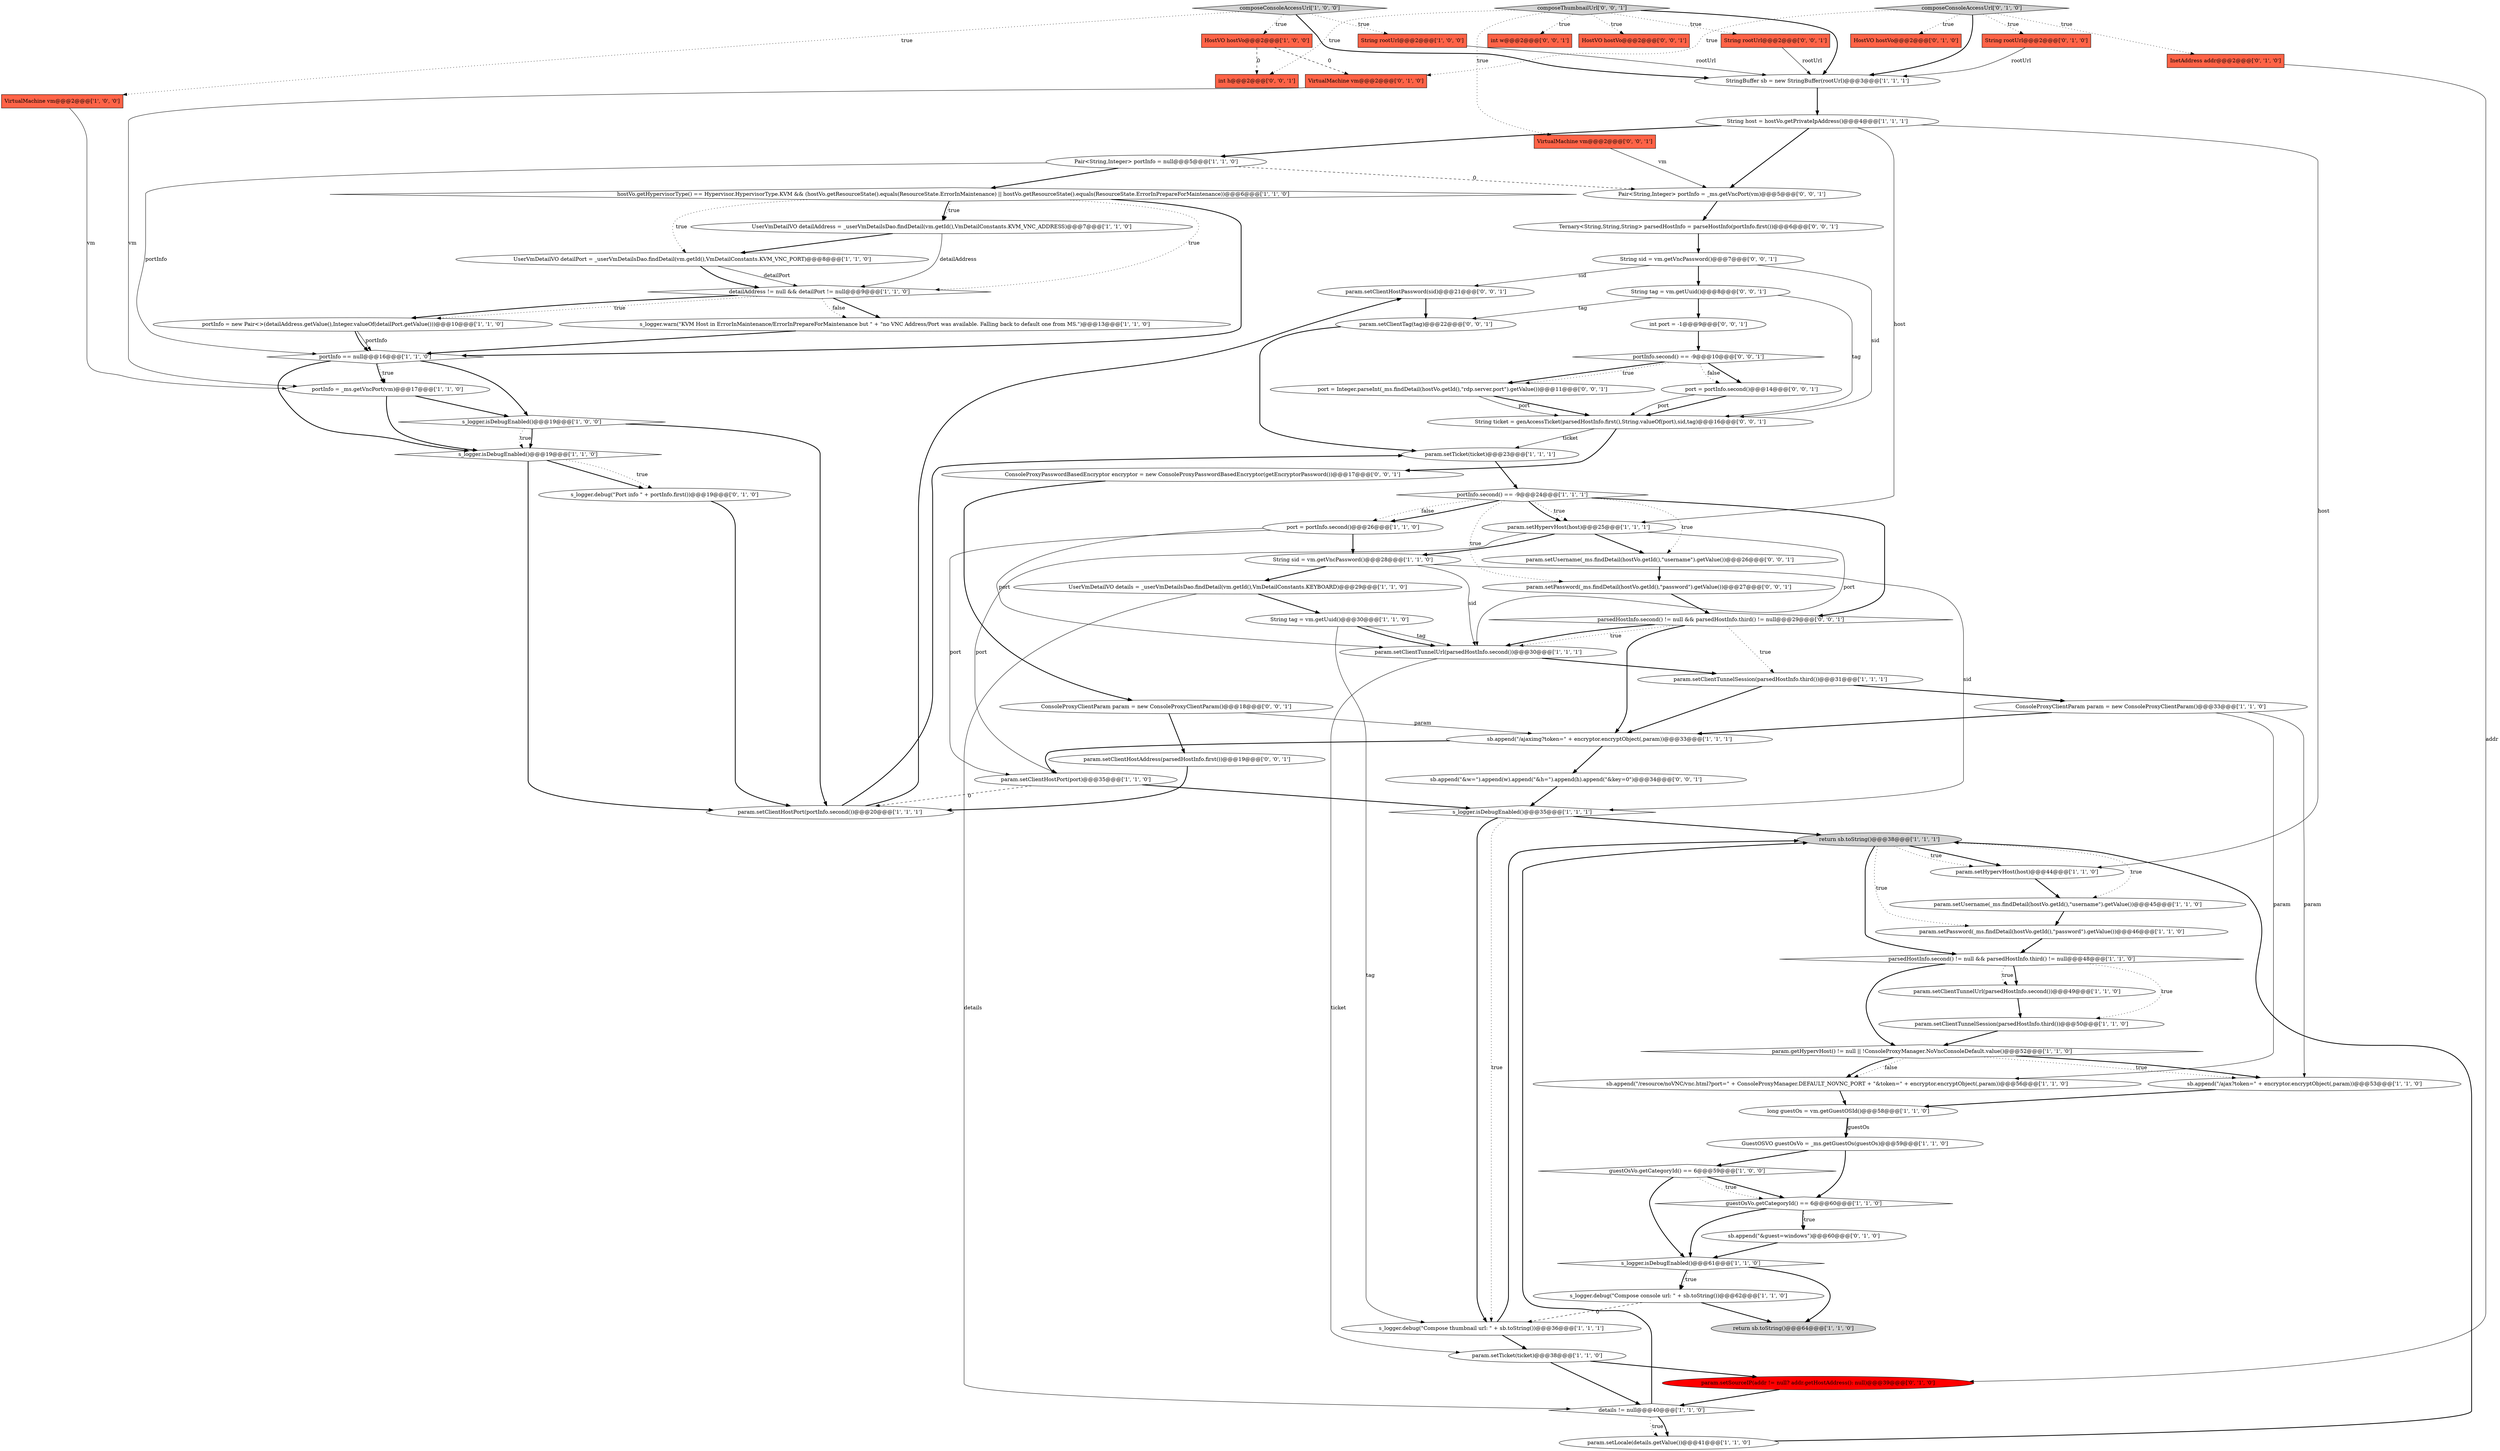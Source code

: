digraph {
63 [style = filled, label = "param.setClientHostPassword(sid)@@@21@@@['0', '0', '1']", fillcolor = white, shape = ellipse image = "AAA0AAABBB3BBB"];
52 [style = filled, label = "HostVO hostVo@@@2@@@['0', '1', '0']", fillcolor = tomato, shape = box image = "AAA0AAABBB2BBB"];
31 [style = filled, label = "VirtualMachine vm@@@2@@@['1', '0', '0']", fillcolor = tomato, shape = box image = "AAA0AAABBB1BBB"];
67 [style = filled, label = "Ternary<String,String,String> parsedHostInfo = parseHostInfo(portInfo.first())@@@6@@@['0', '0', '1']", fillcolor = white, shape = ellipse image = "AAA0AAABBB3BBB"];
46 [style = filled, label = "port = portInfo.second()@@@26@@@['1', '1', '0']", fillcolor = white, shape = ellipse image = "AAA0AAABBB1BBB"];
38 [style = filled, label = "param.setUsername(_ms.findDetail(hostVo.getId(),\"username\").getValue())@@@45@@@['1', '1', '0']", fillcolor = white, shape = ellipse image = "AAA0AAABBB1BBB"];
18 [style = filled, label = "ConsoleProxyClientParam param = new ConsoleProxyClientParam()@@@33@@@['1', '1', '0']", fillcolor = white, shape = ellipse image = "AAA0AAABBB1BBB"];
53 [style = filled, label = "s_logger.debug(\"Port info \" + portInfo.first())@@@19@@@['0', '1', '0']", fillcolor = white, shape = ellipse image = "AAA0AAABBB2BBB"];
76 [style = filled, label = "HostVO hostVo@@@2@@@['0', '0', '1']", fillcolor = tomato, shape = box image = "AAA0AAABBB3BBB"];
23 [style = filled, label = "param.setLocale(details.getValue())@@@41@@@['1', '1', '0']", fillcolor = white, shape = ellipse image = "AAA0AAABBB1BBB"];
14 [style = filled, label = "portInfo = _ms.getVncPort(vm)@@@17@@@['1', '1', '0']", fillcolor = white, shape = ellipse image = "AAA0AAABBB1BBB"];
24 [style = filled, label = "s_logger.debug(\"Compose console url: \" + sb.toString())@@@62@@@['1', '1', '0']", fillcolor = white, shape = ellipse image = "AAA0AAABBB1BBB"];
40 [style = filled, label = "return sb.toString()@@@38@@@['1', '1', '1']", fillcolor = lightgray, shape = ellipse image = "AAA0AAABBB1BBB"];
47 [style = filled, label = "details != null@@@40@@@['1', '1', '0']", fillcolor = white, shape = diamond image = "AAA0AAABBB1BBB"];
51 [style = filled, label = "sb.append(\"/ajaximg?token=\" + encryptor.encryptObject(,param))@@@33@@@['1', '1', '1']", fillcolor = white, shape = ellipse image = "AAA0AAABBB1BBB"];
48 [style = filled, label = "param.setPassword(_ms.findDetail(hostVo.getId(),\"password\").getValue())@@@46@@@['1', '1', '0']", fillcolor = white, shape = ellipse image = "AAA0AAABBB1BBB"];
9 [style = filled, label = "UserVmDetailVO details = _userVmDetailsDao.findDetail(vm.getId(),VmDetailConstants.KEYBOARD)@@@29@@@['1', '1', '0']", fillcolor = white, shape = ellipse image = "AAA0AAABBB1BBB"];
1 [style = filled, label = "param.setTicket(ticket)@@@38@@@['1', '1', '0']", fillcolor = white, shape = ellipse image = "AAA0AAABBB1BBB"];
60 [style = filled, label = "String tag = vm.getUuid()@@@8@@@['0', '0', '1']", fillcolor = white, shape = ellipse image = "AAA0AAABBB3BBB"];
55 [style = filled, label = "sb.append(\"&guest=windows\")@@@60@@@['0', '1', '0']", fillcolor = white, shape = ellipse image = "AAA0AAABBB2BBB"];
49 [style = filled, label = "String host = hostVo.getPrivateIpAddress()@@@4@@@['1', '1', '1']", fillcolor = white, shape = ellipse image = "AAA0AAABBB1BBB"];
42 [style = filled, label = "sb.append(\"/resource/noVNC/vnc.html?port=\" + ConsoleProxyManager.DEFAULT_NOVNC_PORT + \"&token=\" + encryptor.encryptObject(,param))@@@56@@@['1', '1', '0']", fillcolor = white, shape = ellipse image = "AAA0AAABBB1BBB"];
17 [style = filled, label = "param.setTicket(ticket)@@@23@@@['1', '1', '1']", fillcolor = white, shape = ellipse image = "AAA0AAABBB1BBB"];
82 [style = filled, label = "int h@@@2@@@['0', '0', '1']", fillcolor = tomato, shape = box image = "AAA0AAABBB3BBB"];
64 [style = filled, label = "composeThumbnailUrl['0', '0', '1']", fillcolor = lightgray, shape = diamond image = "AAA0AAABBB3BBB"];
34 [style = filled, label = "Pair<String,Integer> portInfo = null@@@5@@@['1', '1', '0']", fillcolor = white, shape = ellipse image = "AAA0AAABBB1BBB"];
75 [style = filled, label = "ConsoleProxyPasswordBasedEncryptor encryptor = new ConsoleProxyPasswordBasedEncryptor(getEncryptorPassword())@@@17@@@['0', '0', '1']", fillcolor = white, shape = ellipse image = "AAA0AAABBB3BBB"];
3 [style = filled, label = "portInfo == null@@@16@@@['1', '1', '0']", fillcolor = white, shape = diamond image = "AAA0AAABBB1BBB"];
61 [style = filled, label = "parsedHostInfo.second() != null && parsedHostInfo.third() != null@@@29@@@['0', '0', '1']", fillcolor = white, shape = diamond image = "AAA0AAABBB3BBB"];
5 [style = filled, label = "param.setClientHostPort(portInfo.second())@@@20@@@['1', '1', '1']", fillcolor = white, shape = ellipse image = "AAA0AAABBB1BBB"];
20 [style = filled, label = "param.setHypervHost(host)@@@44@@@['1', '1', '0']", fillcolor = white, shape = ellipse image = "AAA0AAABBB1BBB"];
57 [style = filled, label = "param.setSourceIP(addr != null? addr.getHostAddress(): null)@@@39@@@['0', '1', '0']", fillcolor = red, shape = ellipse image = "AAA1AAABBB2BBB"];
26 [style = filled, label = "param.setClientTunnelSession(parsedHostInfo.third())@@@50@@@['1', '1', '0']", fillcolor = white, shape = ellipse image = "AAA0AAABBB1BBB"];
45 [style = filled, label = "s_logger.isDebugEnabled()@@@19@@@['1', '1', '0']", fillcolor = white, shape = diamond image = "AAA0AAABBB1BBB"];
71 [style = filled, label = "int port = -1@@@9@@@['0', '0', '1']", fillcolor = white, shape = ellipse image = "AAA0AAABBB3BBB"];
22 [style = filled, label = "StringBuffer sb = new StringBuffer(rootUrl)@@@3@@@['1', '1', '1']", fillcolor = white, shape = ellipse image = "AAA0AAABBB1BBB"];
43 [style = filled, label = "param.getHypervHost() != null || !ConsoleProxyManager.NoVncConsoleDefault.value()@@@52@@@['1', '1', '0']", fillcolor = white, shape = diamond image = "AAA0AAABBB1BBB"];
13 [style = filled, label = "param.setClientHostPort(port)@@@35@@@['1', '1', '0']", fillcolor = white, shape = ellipse image = "AAA0AAABBB1BBB"];
4 [style = filled, label = "long guestOs = vm.getGuestOSId()@@@58@@@['1', '1', '0']", fillcolor = white, shape = ellipse image = "AAA0AAABBB1BBB"];
32 [style = filled, label = "GuestOSVO guestOsVo = _ms.getGuestOs(guestOs)@@@59@@@['1', '1', '0']", fillcolor = white, shape = ellipse image = "AAA0AAABBB1BBB"];
59 [style = filled, label = "VirtualMachine vm@@@2@@@['0', '1', '0']", fillcolor = tomato, shape = box image = "AAA1AAABBB2BBB"];
12 [style = filled, label = "hostVo.getHypervisorType() == Hypervisor.HypervisorType.KVM && (hostVo.getResourceState().equals(ResourceState.ErrorInMaintenance) || hostVo.getResourceState().equals(ResourceState.ErrorInPrepareForMaintenance))@@@6@@@['1', '1', '0']", fillcolor = white, shape = diamond image = "AAA0AAABBB1BBB"];
77 [style = filled, label = "param.setUsername(_ms.findDetail(hostVo.getId(),\"username\").getValue())@@@26@@@['0', '0', '1']", fillcolor = white, shape = ellipse image = "AAA0AAABBB3BBB"];
11 [style = filled, label = "sb.append(\"/ajax?token=\" + encryptor.encryptObject(,param))@@@53@@@['1', '1', '0']", fillcolor = white, shape = ellipse image = "AAA0AAABBB1BBB"];
73 [style = filled, label = "param.setPassword(_ms.findDetail(hostVo.getId(),\"password\").getValue())@@@27@@@['0', '0', '1']", fillcolor = white, shape = ellipse image = "AAA0AAABBB3BBB"];
69 [style = filled, label = "port = portInfo.second()@@@14@@@['0', '0', '1']", fillcolor = white, shape = ellipse image = "AAA0AAABBB3BBB"];
8 [style = filled, label = "param.setHypervHost(host)@@@25@@@['1', '1', '1']", fillcolor = white, shape = ellipse image = "AAA0AAABBB1BBB"];
78 [style = filled, label = "int w@@@2@@@['0', '0', '1']", fillcolor = tomato, shape = box image = "AAA0AAABBB3BBB"];
74 [style = filled, label = "param.setClientTag(tag)@@@22@@@['0', '0', '1']", fillcolor = white, shape = ellipse image = "AAA0AAABBB3BBB"];
10 [style = filled, label = "portInfo.second() == -9@@@24@@@['1', '1', '1']", fillcolor = white, shape = diamond image = "AAA0AAABBB1BBB"];
41 [style = filled, label = "guestOsVo.getCategoryId() == 6@@@60@@@['1', '1', '0']", fillcolor = white, shape = diamond image = "AAA0AAABBB1BBB"];
2 [style = filled, label = "String rootUrl@@@2@@@['1', '0', '0']", fillcolor = tomato, shape = box image = "AAA0AAABBB1BBB"];
19 [style = filled, label = "s_logger.warn(\"KVM Host in ErrorInMaintenance/ErrorInPrepareForMaintenance but \" + \"no VNC Address/Port was available. Falling back to default one from MS.\")@@@13@@@['1', '1', '0']", fillcolor = white, shape = ellipse image = "AAA0AAABBB1BBB"];
21 [style = filled, label = "s_logger.debug(\"Compose thumbnail url: \" + sb.toString())@@@36@@@['1', '1', '1']", fillcolor = white, shape = ellipse image = "AAA0AAABBB1BBB"];
27 [style = filled, label = "return sb.toString()@@@64@@@['1', '1', '0']", fillcolor = lightgray, shape = ellipse image = "AAA0AAABBB1BBB"];
37 [style = filled, label = "param.setClientTunnelSession(parsedHostInfo.third())@@@31@@@['1', '1', '1']", fillcolor = white, shape = ellipse image = "AAA0AAABBB1BBB"];
28 [style = filled, label = "String sid = vm.getVncPassword()@@@28@@@['1', '1', '0']", fillcolor = white, shape = ellipse image = "AAA0AAABBB1BBB"];
81 [style = filled, label = "sb.append(\"&w=\").append(w).append(\"&h=\").append(h).append(\"&key=0\")@@@34@@@['0', '0', '1']", fillcolor = white, shape = ellipse image = "AAA0AAABBB3BBB"];
33 [style = filled, label = "HostVO hostVo@@@2@@@['1', '0', '0']", fillcolor = tomato, shape = box image = "AAA1AAABBB1BBB"];
58 [style = filled, label = "InetAddress addr@@@2@@@['0', '1', '0']", fillcolor = tomato, shape = box image = "AAA0AAABBB2BBB"];
6 [style = filled, label = "UserVmDetailVO detailPort = _userVmDetailsDao.findDetail(vm.getId(),VmDetailConstants.KVM_VNC_PORT)@@@8@@@['1', '1', '0']", fillcolor = white, shape = ellipse image = "AAA0AAABBB1BBB"];
56 [style = filled, label = "composeConsoleAccessUrl['0', '1', '0']", fillcolor = lightgray, shape = diamond image = "AAA0AAABBB2BBB"];
65 [style = filled, label = "port = Integer.parseInt(_ms.findDetail(hostVo.getId(),\"rdp.server.port\").getValue())@@@11@@@['0', '0', '1']", fillcolor = white, shape = ellipse image = "AAA0AAABBB3BBB"];
54 [style = filled, label = "String rootUrl@@@2@@@['0', '1', '0']", fillcolor = tomato, shape = box image = "AAA0AAABBB2BBB"];
29 [style = filled, label = "param.setClientTunnelUrl(parsedHostInfo.second())@@@49@@@['1', '1', '0']", fillcolor = white, shape = ellipse image = "AAA0AAABBB1BBB"];
15 [style = filled, label = "detailAddress != null && detailPort != null@@@9@@@['1', '1', '0']", fillcolor = white, shape = diamond image = "AAA0AAABBB1BBB"];
36 [style = filled, label = "parsedHostInfo.second() != null && parsedHostInfo.third() != null@@@48@@@['1', '1', '0']", fillcolor = white, shape = diamond image = "AAA0AAABBB1BBB"];
35 [style = filled, label = "guestOsVo.getCategoryId() == 6@@@59@@@['1', '0', '0']", fillcolor = white, shape = diamond image = "AAA0AAABBB1BBB"];
44 [style = filled, label = "portInfo = new Pair<>(detailAddress.getValue(),Integer.valueOf(detailPort.getValue()))@@@10@@@['1', '1', '0']", fillcolor = white, shape = ellipse image = "AAA0AAABBB1BBB"];
66 [style = filled, label = "String ticket = genAccessTicket(parsedHostInfo.first(),String.valueOf(port),sid,tag)@@@16@@@['0', '0', '1']", fillcolor = white, shape = ellipse image = "AAA0AAABBB3BBB"];
30 [style = filled, label = "s_logger.isDebugEnabled()@@@35@@@['1', '1', '1']", fillcolor = white, shape = diamond image = "AAA0AAABBB1BBB"];
62 [style = filled, label = "VirtualMachine vm@@@2@@@['0', '0', '1']", fillcolor = tomato, shape = box image = "AAA0AAABBB3BBB"];
68 [style = filled, label = "param.setClientHostAddress(parsedHostInfo.first())@@@19@@@['0', '0', '1']", fillcolor = white, shape = ellipse image = "AAA0AAABBB3BBB"];
70 [style = filled, label = "String rootUrl@@@2@@@['0', '0', '1']", fillcolor = tomato, shape = box image = "AAA0AAABBB3BBB"];
50 [style = filled, label = "String tag = vm.getUuid()@@@30@@@['1', '1', '0']", fillcolor = white, shape = ellipse image = "AAA0AAABBB1BBB"];
16 [style = filled, label = "UserVmDetailVO detailAddress = _userVmDetailsDao.findDetail(vm.getId(),VmDetailConstants.KVM_VNC_ADDRESS)@@@7@@@['1', '1', '0']", fillcolor = white, shape = ellipse image = "AAA0AAABBB1BBB"];
0 [style = filled, label = "param.setClientTunnelUrl(parsedHostInfo.second())@@@30@@@['1', '1', '1']", fillcolor = white, shape = ellipse image = "AAA0AAABBB1BBB"];
25 [style = filled, label = "composeConsoleAccessUrl['1', '0', '0']", fillcolor = lightgray, shape = diamond image = "AAA0AAABBB1BBB"];
72 [style = filled, label = "ConsoleProxyClientParam param = new ConsoleProxyClientParam()@@@18@@@['0', '0', '1']", fillcolor = white, shape = ellipse image = "AAA0AAABBB3BBB"];
80 [style = filled, label = "String sid = vm.getVncPassword()@@@7@@@['0', '0', '1']", fillcolor = white, shape = ellipse image = "AAA0AAABBB3BBB"];
83 [style = filled, label = "Pair<String,Integer> portInfo = _ms.getVncPort(vm)@@@5@@@['0', '0', '1']", fillcolor = white, shape = ellipse image = "AAA0AAABBB3BBB"];
7 [style = filled, label = "s_logger.isDebugEnabled()@@@19@@@['1', '0', '0']", fillcolor = white, shape = diamond image = "AAA0AAABBB1BBB"];
39 [style = filled, label = "s_logger.isDebugEnabled()@@@61@@@['1', '1', '0']", fillcolor = white, shape = diamond image = "AAA0AAABBB1BBB"];
79 [style = filled, label = "portInfo.second() == -9@@@10@@@['0', '0', '1']", fillcolor = white, shape = diamond image = "AAA0AAABBB3BBB"];
9->50 [style = bold, label=""];
32->35 [style = bold, label=""];
10->8 [style = dotted, label="true"];
8->77 [style = bold, label=""];
50->21 [style = solid, label="tag"];
5->63 [style = bold, label=""];
61->37 [style = dotted, label="true"];
25->22 [style = bold, label=""];
39->24 [style = dotted, label="true"];
35->41 [style = bold, label=""];
36->29 [style = bold, label=""];
49->83 [style = bold, label=""];
43->42 [style = bold, label=""];
12->15 [style = dotted, label="true"];
60->71 [style = bold, label=""];
28->9 [style = bold, label=""];
62->83 [style = solid, label="vm"];
39->24 [style = bold, label=""];
40->20 [style = bold, label=""];
10->46 [style = dotted, label="false"];
14->7 [style = bold, label=""];
44->3 [style = solid, label="portInfo"];
10->8 [style = bold, label=""];
50->0 [style = solid, label="tag"];
8->0 [style = solid, label="port"];
80->60 [style = bold, label=""];
21->1 [style = bold, label=""];
73->61 [style = bold, label=""];
2->22 [style = solid, label="rootUrl"];
56->58 [style = dotted, label="true"];
15->19 [style = dotted, label="false"];
34->83 [style = dashed, label="0"];
30->40 [style = bold, label=""];
80->66 [style = solid, label="sid"];
56->54 [style = dotted, label="true"];
69->66 [style = solid, label="port"];
59->14 [style = solid, label="vm"];
16->15 [style = solid, label="detailAddress"];
19->3 [style = bold, label=""];
24->27 [style = bold, label=""];
0->1 [style = solid, label="ticket"];
8->28 [style = bold, label=""];
79->69 [style = bold, label=""];
10->61 [style = bold, label=""];
64->62 [style = dotted, label="true"];
16->6 [style = bold, label=""];
44->3 [style = bold, label=""];
71->79 [style = bold, label=""];
64->22 [style = bold, label=""];
26->43 [style = bold, label=""];
65->66 [style = bold, label=""];
40->48 [style = dotted, label="true"];
43->11 [style = dotted, label="true"];
20->38 [style = bold, label=""];
5->17 [style = bold, label=""];
40->20 [style = dotted, label="true"];
22->49 [style = bold, label=""];
29->26 [style = bold, label=""];
43->11 [style = bold, label=""];
7->5 [style = bold, label=""];
56->52 [style = dotted, label="true"];
10->77 [style = dotted, label="true"];
3->7 [style = bold, label=""];
12->6 [style = dotted, label="true"];
54->22 [style = solid, label="rootUrl"];
61->0 [style = bold, label=""];
18->51 [style = bold, label=""];
61->0 [style = dotted, label="true"];
64->82 [style = dotted, label="true"];
83->67 [style = bold, label=""];
36->29 [style = dotted, label="true"];
43->42 [style = dotted, label="false"];
28->0 [style = solid, label="sid"];
4->32 [style = solid, label="guestOs"];
58->57 [style = solid, label="addr"];
36->43 [style = bold, label=""];
17->10 [style = bold, label=""];
67->80 [style = bold, label=""];
7->45 [style = dotted, label="true"];
18->11 [style = solid, label="param"];
64->78 [style = dotted, label="true"];
18->42 [style = solid, label="param"];
46->28 [style = bold, label=""];
47->40 [style = bold, label=""];
77->73 [style = bold, label=""];
25->31 [style = dotted, label="true"];
79->69 [style = dotted, label="false"];
3->45 [style = bold, label=""];
15->44 [style = dotted, label="true"];
11->4 [style = bold, label=""];
35->39 [style = bold, label=""];
15->44 [style = bold, label=""];
80->63 [style = solid, label="sid"];
72->51 [style = solid, label="param"];
9->47 [style = solid, label="details"];
40->38 [style = dotted, label="true"];
45->53 [style = bold, label=""];
47->23 [style = dotted, label="true"];
24->21 [style = dashed, label="0"];
15->19 [style = bold, label=""];
38->48 [style = bold, label=""];
55->39 [style = bold, label=""];
63->74 [style = bold, label=""];
51->13 [style = bold, label=""];
79->65 [style = bold, label=""];
6->15 [style = bold, label=""];
65->66 [style = solid, label="port"];
3->14 [style = dotted, label="true"];
42->4 [style = bold, label=""];
30->21 [style = bold, label=""];
66->75 [style = bold, label=""];
8->13 [style = solid, label="port"];
1->57 [style = bold, label=""];
40->36 [style = bold, label=""];
46->0 [style = solid, label="port"];
50->0 [style = bold, label=""];
64->70 [style = dotted, label="true"];
70->22 [style = solid, label="rootUrl"];
35->41 [style = dotted, label="true"];
41->55 [style = dotted, label="true"];
60->74 [style = solid, label="tag"];
75->72 [style = bold, label=""];
32->41 [style = bold, label=""];
12->3 [style = bold, label=""];
57->47 [style = bold, label=""];
45->53 [style = dotted, label="true"];
47->23 [style = bold, label=""];
69->66 [style = bold, label=""];
25->2 [style = dotted, label="true"];
31->14 [style = solid, label="vm"];
36->26 [style = dotted, label="true"];
13->5 [style = dashed, label="0"];
25->33 [style = dotted, label="true"];
61->51 [style = bold, label=""];
49->8 [style = solid, label="host"];
66->17 [style = solid, label="ticket"];
48->36 [style = bold, label=""];
0->37 [style = bold, label=""];
33->82 [style = dashed, label="0"];
34->3 [style = solid, label="portInfo"];
37->51 [style = bold, label=""];
53->5 [style = bold, label=""];
41->55 [style = bold, label=""];
3->14 [style = bold, label=""];
10->46 [style = bold, label=""];
28->30 [style = solid, label="sid"];
12->16 [style = bold, label=""];
13->30 [style = bold, label=""];
39->27 [style = bold, label=""];
49->34 [style = bold, label=""];
34->12 [style = bold, label=""];
14->45 [style = bold, label=""];
30->21 [style = dotted, label="true"];
7->45 [style = bold, label=""];
60->66 [style = solid, label="tag"];
64->76 [style = dotted, label="true"];
74->17 [style = bold, label=""];
1->47 [style = bold, label=""];
68->5 [style = bold, label=""];
12->16 [style = dotted, label="true"];
23->40 [style = bold, label=""];
56->59 [style = dotted, label="true"];
6->15 [style = solid, label="detailPort"];
10->73 [style = dotted, label="true"];
37->18 [style = bold, label=""];
56->22 [style = bold, label=""];
21->40 [style = bold, label=""];
46->13 [style = solid, label="port"];
51->81 [style = bold, label=""];
49->20 [style = solid, label="host"];
33->59 [style = dashed, label="0"];
41->39 [style = bold, label=""];
72->68 [style = bold, label=""];
79->65 [style = dotted, label="true"];
81->30 [style = bold, label=""];
4->32 [style = bold, label=""];
45->5 [style = bold, label=""];
}
